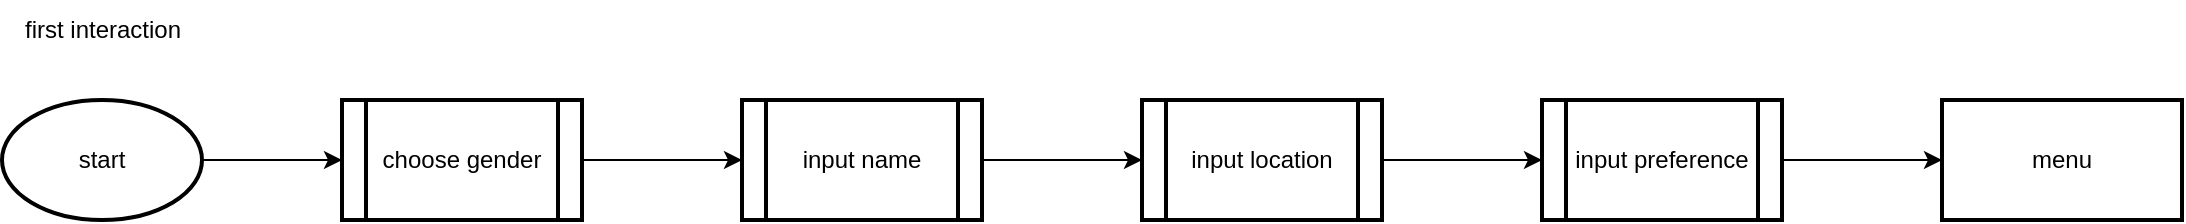 <mxfile>
    <diagram id="UJ0G2NQLbb-6g3WIxDRv" name="Page-1">
        <mxGraphModel dx="1243" dy="595" grid="1" gridSize="10" guides="1" tooltips="1" connect="1" arrows="1" fold="1" page="1" pageScale="1" pageWidth="850" pageHeight="1100" math="0" shadow="0">
            <root>
                <mxCell id="0"/>
                <mxCell id="1" parent="0"/>
                <mxCell id="10" value="" style="edgeStyle=none;html=1;" parent="1" source="2" target="9" edge="1">
                    <mxGeometry relative="1" as="geometry"/>
                </mxCell>
                <mxCell id="2" value="start" style="strokeWidth=2;html=1;shape=mxgraph.flowchart.start_1;whiteSpace=wrap;" parent="1" vertex="1">
                    <mxGeometry x="80" y="170" width="100" height="60" as="geometry"/>
                </mxCell>
                <mxCell id="12" value="" style="edgeStyle=none;html=1;" parent="1" source="9" target="11" edge="1">
                    <mxGeometry relative="1" as="geometry"/>
                </mxCell>
                <mxCell id="9" value="choose gender" style="shape=process;whiteSpace=wrap;html=1;backgroundOutline=1;strokeWidth=2;" parent="1" vertex="1">
                    <mxGeometry x="250" y="170" width="120" height="60" as="geometry"/>
                </mxCell>
                <mxCell id="14" value="" style="edgeStyle=none;html=1;" parent="1" source="11" target="13" edge="1">
                    <mxGeometry relative="1" as="geometry"/>
                </mxCell>
                <mxCell id="11" value="input name" style="shape=process;whiteSpace=wrap;html=1;backgroundOutline=1;strokeWidth=2;" parent="1" vertex="1">
                    <mxGeometry x="450" y="170" width="120" height="60" as="geometry"/>
                </mxCell>
                <mxCell id="16" value="" style="edgeStyle=none;html=1;" parent="1" source="13" target="15" edge="1">
                    <mxGeometry relative="1" as="geometry"/>
                </mxCell>
                <mxCell id="13" value="input location" style="shape=process;whiteSpace=wrap;html=1;backgroundOutline=1;strokeWidth=2;" parent="1" vertex="1">
                    <mxGeometry x="650" y="170" width="120" height="60" as="geometry"/>
                </mxCell>
                <mxCell id="19" value="" style="edgeStyle=none;html=1;" edge="1" parent="1" source="15" target="18">
                    <mxGeometry relative="1" as="geometry"/>
                </mxCell>
                <mxCell id="15" value="input preference" style="shape=process;whiteSpace=wrap;html=1;backgroundOutline=1;strokeWidth=2;" parent="1" vertex="1">
                    <mxGeometry x="850" y="170" width="120" height="60" as="geometry"/>
                </mxCell>
                <mxCell id="17" value="first interaction" style="text;html=1;align=center;verticalAlign=middle;resizable=0;points=[];autosize=1;strokeColor=none;fillColor=none;" vertex="1" parent="1">
                    <mxGeometry x="80" y="120" width="100" height="30" as="geometry"/>
                </mxCell>
                <mxCell id="18" value="menu" style="whiteSpace=wrap;html=1;strokeWidth=2;" vertex="1" parent="1">
                    <mxGeometry x="1050" y="170" width="120" height="60" as="geometry"/>
                </mxCell>
            </root>
        </mxGraphModel>
    </diagram>
</mxfile>